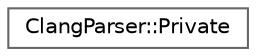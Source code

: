 digraph "Graphical Class Hierarchy"
{
 // INTERACTIVE_SVG=YES
 // LATEX_PDF_SIZE
  bgcolor="transparent";
  edge [fontname=Helvetica,fontsize=10,labelfontname=Helvetica,labelfontsize=10];
  node [fontname=Helvetica,fontsize=10,shape=box,height=0.2,width=0.4];
  rankdir="LR";
  Node0 [label="ClangParser::Private",height=0.2,width=0.4,color="grey40", fillcolor="white", style="filled",URL="$db/dfb/class_clang_parser_1_1_private.html",tooltip=" "];
}
